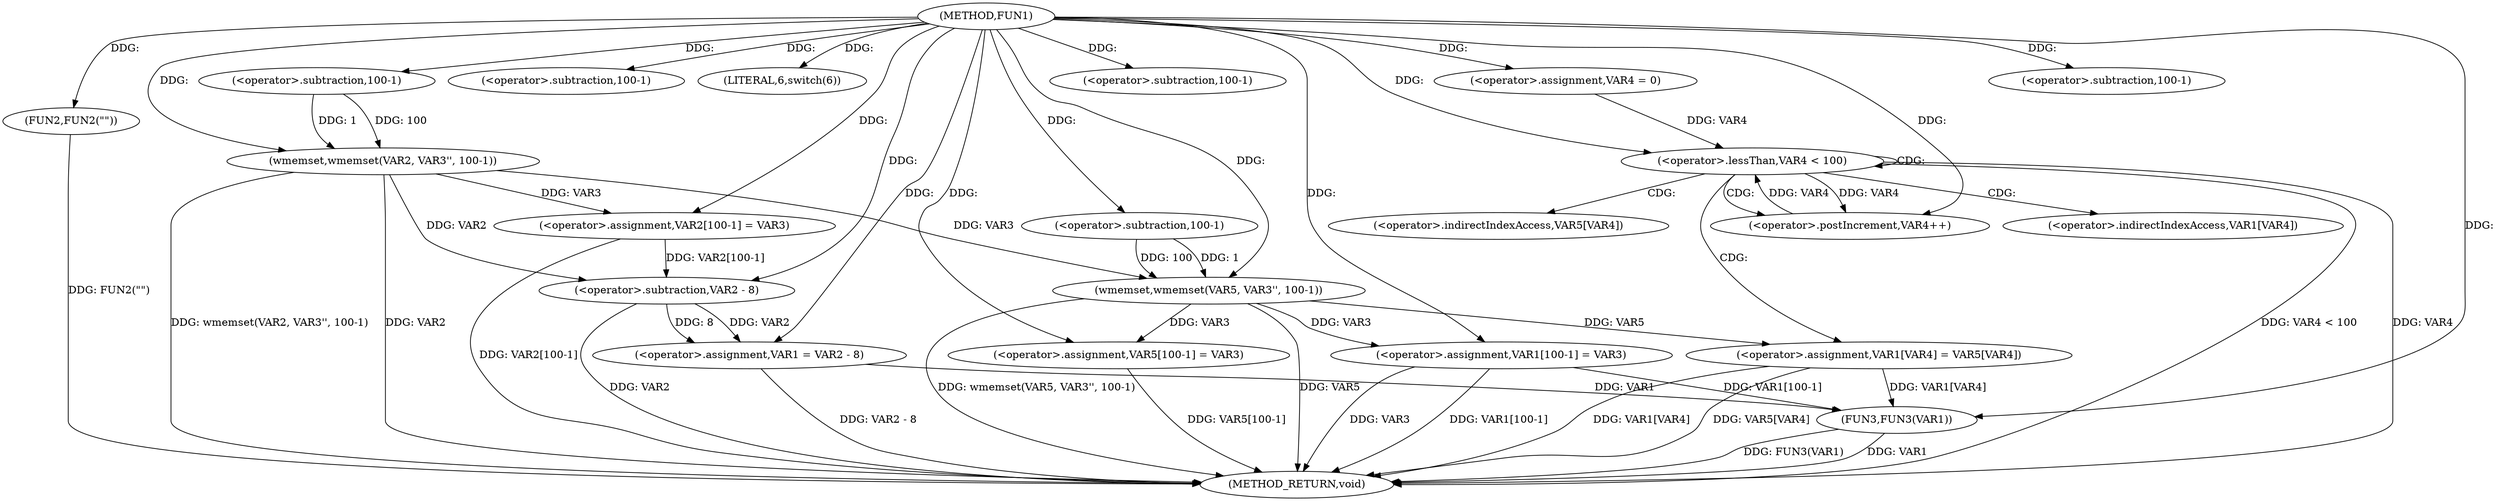 digraph FUN1 {  
"1000100" [label = "(METHOD,FUN1)" ]
"1000173" [label = "(METHOD_RETURN,void)" ]
"1000104" [label = "(wmemset,wmemset(VAR2, VAR3'', 100-1))" ]
"1000107" [label = "(<operator>.subtraction,100-1)" ]
"1000110" [label = "(<operator>.assignment,VAR2[100-1] = VAR3)" ]
"1000113" [label = "(<operator>.subtraction,100-1)" ]
"1000118" [label = "(LITERAL,6,switch(6))" ]
"1000121" [label = "(<operator>.assignment,VAR1 = VAR2 - 8)" ]
"1000123" [label = "(<operator>.subtraction,VAR2 - 8)" ]
"1000128" [label = "(FUN2,FUN2(\"\"))" ]
"1000134" [label = "(wmemset,wmemset(VAR5, VAR3'', 100-1))" ]
"1000137" [label = "(<operator>.subtraction,100-1)" ]
"1000140" [label = "(<operator>.assignment,VAR5[100-1] = VAR3)" ]
"1000143" [label = "(<operator>.subtraction,100-1)" ]
"1000148" [label = "(<operator>.assignment,VAR4 = 0)" ]
"1000151" [label = "(<operator>.lessThan,VAR4 < 100)" ]
"1000154" [label = "(<operator>.postIncrement,VAR4++)" ]
"1000157" [label = "(<operator>.assignment,VAR1[VAR4] = VAR5[VAR4])" ]
"1000164" [label = "(<operator>.assignment,VAR1[100-1] = VAR3)" ]
"1000167" [label = "(<operator>.subtraction,100-1)" ]
"1000171" [label = "(FUN3,FUN3(VAR1))" ]
"1000158" [label = "(<operator>.indirectIndexAccess,VAR1[VAR4])" ]
"1000161" [label = "(<operator>.indirectIndexAccess,VAR5[VAR4])" ]
  "1000171" -> "1000173"  [ label = "DDG: VAR1"] 
  "1000151" -> "1000173"  [ label = "DDG: VAR4 < 100"] 
  "1000104" -> "1000173"  [ label = "DDG: wmemset(VAR2, VAR3'', 100-1)"] 
  "1000104" -> "1000173"  [ label = "DDG: VAR2"] 
  "1000171" -> "1000173"  [ label = "DDG: FUN3(VAR1)"] 
  "1000164" -> "1000173"  [ label = "DDG: VAR3"] 
  "1000128" -> "1000173"  [ label = "DDG: FUN2(\"\")"] 
  "1000121" -> "1000173"  [ label = "DDG: VAR2 - 8"] 
  "1000140" -> "1000173"  [ label = "DDG: VAR5[100-1]"] 
  "1000151" -> "1000173"  [ label = "DDG: VAR4"] 
  "1000157" -> "1000173"  [ label = "DDG: VAR1[VAR4]"] 
  "1000134" -> "1000173"  [ label = "DDG: wmemset(VAR5, VAR3'', 100-1)"] 
  "1000134" -> "1000173"  [ label = "DDG: VAR5"] 
  "1000110" -> "1000173"  [ label = "DDG: VAR2[100-1]"] 
  "1000157" -> "1000173"  [ label = "DDG: VAR5[VAR4]"] 
  "1000123" -> "1000173"  [ label = "DDG: VAR2"] 
  "1000164" -> "1000173"  [ label = "DDG: VAR1[100-1]"] 
  "1000100" -> "1000104"  [ label = "DDG: "] 
  "1000107" -> "1000104"  [ label = "DDG: 100"] 
  "1000107" -> "1000104"  [ label = "DDG: 1"] 
  "1000100" -> "1000107"  [ label = "DDG: "] 
  "1000104" -> "1000110"  [ label = "DDG: VAR3"] 
  "1000100" -> "1000110"  [ label = "DDG: "] 
  "1000100" -> "1000113"  [ label = "DDG: "] 
  "1000100" -> "1000118"  [ label = "DDG: "] 
  "1000123" -> "1000121"  [ label = "DDG: VAR2"] 
  "1000123" -> "1000121"  [ label = "DDG: 8"] 
  "1000100" -> "1000121"  [ label = "DDG: "] 
  "1000104" -> "1000123"  [ label = "DDG: VAR2"] 
  "1000110" -> "1000123"  [ label = "DDG: VAR2[100-1]"] 
  "1000100" -> "1000123"  [ label = "DDG: "] 
  "1000100" -> "1000128"  [ label = "DDG: "] 
  "1000100" -> "1000134"  [ label = "DDG: "] 
  "1000104" -> "1000134"  [ label = "DDG: VAR3"] 
  "1000137" -> "1000134"  [ label = "DDG: 100"] 
  "1000137" -> "1000134"  [ label = "DDG: 1"] 
  "1000100" -> "1000137"  [ label = "DDG: "] 
  "1000134" -> "1000140"  [ label = "DDG: VAR3"] 
  "1000100" -> "1000140"  [ label = "DDG: "] 
  "1000100" -> "1000143"  [ label = "DDG: "] 
  "1000100" -> "1000148"  [ label = "DDG: "] 
  "1000154" -> "1000151"  [ label = "DDG: VAR4"] 
  "1000148" -> "1000151"  [ label = "DDG: VAR4"] 
  "1000100" -> "1000151"  [ label = "DDG: "] 
  "1000151" -> "1000154"  [ label = "DDG: VAR4"] 
  "1000100" -> "1000154"  [ label = "DDG: "] 
  "1000134" -> "1000157"  [ label = "DDG: VAR5"] 
  "1000100" -> "1000164"  [ label = "DDG: "] 
  "1000134" -> "1000164"  [ label = "DDG: VAR3"] 
  "1000100" -> "1000167"  [ label = "DDG: "] 
  "1000157" -> "1000171"  [ label = "DDG: VAR1[VAR4]"] 
  "1000121" -> "1000171"  [ label = "DDG: VAR1"] 
  "1000164" -> "1000171"  [ label = "DDG: VAR1[100-1]"] 
  "1000100" -> "1000171"  [ label = "DDG: "] 
  "1000151" -> "1000154"  [ label = "CDG: "] 
  "1000151" -> "1000161"  [ label = "CDG: "] 
  "1000151" -> "1000151"  [ label = "CDG: "] 
  "1000151" -> "1000157"  [ label = "CDG: "] 
  "1000151" -> "1000158"  [ label = "CDG: "] 
}
